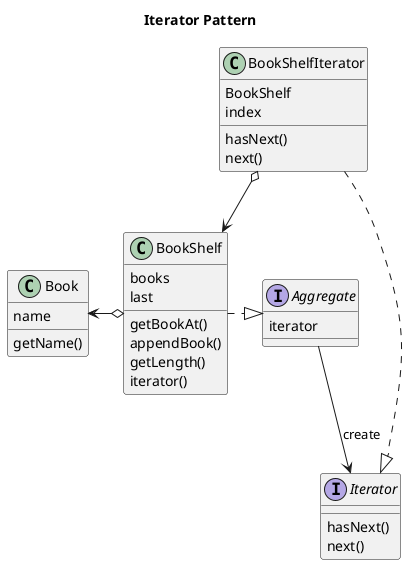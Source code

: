 @startuml
title Iterator Pattern

interface Aggregate  {
    iterator
}

class BookShelf {
    books
    last
    getBookAt()
    appendBook()
    getLength()
    iterator()
}

class Book {
    name
    getName()
}

interface Iterator {
    hasNext()
    next()
}

class BookShelfIterator {
    BookShelf
    index
    hasNext()
    next()
}

' relations
BookShelf .|> Aggregate
BookShelf o-le-> Book

Aggregate --> Iterator : create

BookShelfIterator .|> Iterator
BookShelfIterator o--> BookShelf


@enduml
